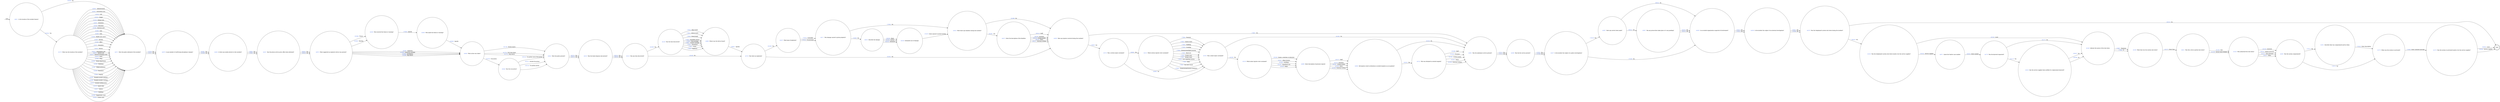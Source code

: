 digraph BOMB_THREAT {
  rankdir=LR;
  node [shape = circle];
  START_NODE [label="", shape=none];
  START_NODE -> 44911 [label = "start"];
  END_NODE [label="END", shape="doublecircle"];
  44128 [label = < <FONT COLOR="royalblue">44128 </FONT> Was the item discovered? >];
  44128 -> 44669 [label = < <FONT COLOR="royalblue">178914 </FONT> Blast bomb >];
  44128 -> 44669 [label = < <FONT COLOR="royalblue">178922 </FONT> Vehicle bomb >];
  44128 -> 44669 [label = < <FONT COLOR="royalblue">178920 </FONT> Postal bomb >];
  44128 -> 44669 [label = < <FONT COLOR="royalblue">178919 </FONT> Incendiary device >];
  44128 -> 44669 [label = < <FONT COLOR="royalblue">178918 </FONT> Hoax package >];
  44128 -> 44669 [label = < <FONT COLOR="royalblue">178921 </FONT> Suspect package >];
  44128 -> 44669 [label = < <FONT COLOR="royalblue">178915 </FONT> Detonators >];
  44128 -> 44669 [label = < <FONT COLOR="royalblue">178917 </FONT> Fuses >];
  44128 -> 44669 [label = < <FONT COLOR="royalblue">178916 </FONT> Explosive >];
  44135 [label = < <FONT COLOR="royalblue">44135 </FONT> Which serious injuries were sustained? >];
  44135 -> 44745 [label = < <FONT COLOR="royalblue">178941 </FONT> Fracture >];
  44135 -> 44745 [label = < <FONT COLOR="royalblue">178943 </FONT> Scald or burn >];
  44135 -> 44745 [label = < <FONT COLOR="royalblue">178944 </FONT> Stabbing >];
  44135 -> 44745 [label = < <FONT COLOR="royalblue">178938 </FONT> Crushing >];
  44135 -> 44745 [label = < <FONT COLOR="royalblue">178940 </FONT> Extensive/multiple bruising >];
  44135 -> 44745 [label = < <FONT COLOR="royalblue">178935 </FONT> Black eye >];
  44135 -> 44745 [label = < <FONT COLOR="royalblue">178936 </FONT> Broken nose >];
  44135 -> 44745 [label = < <FONT COLOR="royalblue">178937 </FONT> Broken teeth >];
  44135 -> 44745 [label = < <FONT COLOR="royalblue">178939 </FONT> Cuts requiring sutures >];
  44135 -> 44745 [label = < <FONT COLOR="royalblue">178934 </FONT> Bites >];
  44135 -> 44745 [label = < <FONT COLOR="royalblue">178942 </FONT> Gun shot wound >];
  44135 -> 44745 [label = < <FONT COLOR="royalblue">178945 </FONT> Temporary/permanent blindness >];
  44149 [label = < <FONT COLOR="royalblue">44149 </FONT> Indicate the nature of the shut down >];
  44149 -> 45109 [label = < <FONT COLOR="royalblue">178997 </FONT> Telephony >];
  44149 -> 45109 [label = < <FONT COLOR="royalblue">178996 </FONT> IT >];
  44187 [label = < <FONT COLOR="royalblue">44187 </FONT> What type of explosion? >];
  44187 -> 44277 [label = < <FONT COLOR="royalblue">179103 </FONT> Controlled >];
  44187 -> 44277 [label = < <FONT COLOR="royalblue">179104 </FONT> Uncontrolled >];
  44197 [label = < <FONT COLOR="royalblue">44197 </FONT> Is the incident the subject of a police investigation? >];
  44197 -> 44587 [label = < <FONT COLOR="royalblue">179159 </FONT> Yes >];
  44197 -> 44305 [label = < <FONT COLOR="royalblue">179160 </FONT> No >];
  44236 [label = < <FONT COLOR="royalblue">44236 </FONT> Estimated cost of damage >];
  44236 -> 45010 [label = < <FONT COLOR="royalblue">179276 </FONT> Enter amount in pound sterling >];
  44260 [label = < <FONT COLOR="royalblue">44260 </FONT> Is the incident the subject of an internal investigation? >];
  44260 -> 44579 [label = < <FONT COLOR="royalblue">179347 </FONT> Yes >];
  44260 -> 44579 [label = < <FONT COLOR="royalblue">179346 </FONT> No >];
  44261 [label = < <FONT COLOR="royalblue">44261 </FONT> Describe what was compromised and by whom >];
  44261 -> 44276 [label = < <FONT COLOR="royalblue">179348 </FONT> Enter description >];
  44276 [label = < <FONT COLOR="royalblue">44276 </FONT> When was the system re-activated? >];
  44276 -> 45176 [label = < <FONT COLOR="royalblue">179389 </FONT> Enter comment and date >];
  44277 [label = < <FONT COLOR="royalblue">44277 </FONT> Was damage caused to prison property? >];
  44277 -> 44523 [label = < <FONT COLOR="royalblue">179390 </FONT> Yes >];
  44277 -> 45010 [label = < <FONT COLOR="royalblue">179391 </FONT> No >];
  44283 [label = < <FONT COLOR="royalblue">44283 </FONT> Who received the threat or warning? >];
  44283 -> 44560 [label = < <FONT COLOR="royalblue">179404 </FONT> Specify >];
  44305 [label = < <FONT COLOR="royalblue">44305 </FONT> Is an outside organisation suspected of involvement? >];
  44305 -> 44260 [label = < <FONT COLOR="royalblue">179515 </FONT> Yes >];
  44305 -> 44260 [label = < <FONT COLOR="royalblue">179514 </FONT> No >];
  44361 [label = < <FONT COLOR="royalblue">44361 </FONT> Was the ambulance service present? >];
  44361 -> 44380 [label = < <FONT COLOR="royalblue">179713 </FONT> Yes >];
  44361 -> 44380 [label = < <FONT COLOR="royalblue">179712 </FONT> No >];
  44362 [label = < <FONT COLOR="royalblue">44362 </FONT> Was the system compromised? >];
  44362 -> 44261 [label = < <FONT COLOR="royalblue">179714 </FONT> Yes >];
  44362 -> 44276 [label = < <FONT COLOR="royalblue">179715 </FONT> No >];
  44371 [label = < <FONT COLOR="royalblue">44371 </FONT> Were the police informed of the incident? >];
  44371 -> 44978 [label = < <FONT COLOR="royalblue">179748 </FONT> Yes >];
  44371 -> 44978 [label = < <FONT COLOR="royalblue">179747 </FONT> No >];
  44380 [label = < <FONT COLOR="royalblue">44380 </FONT> Was the fire service present? >];
  44380 -> 44197 [label = < <FONT COLOR="royalblue">179787 </FONT> Yes >];
  44380 -> 44197 [label = < <FONT COLOR="royalblue">179786 </FONT> No >];
  44393 [label = < <FONT COLOR="royalblue">44393 </FONT> Were any injuries received during this incident? >];
  44393 -> 44716 [label = < <FONT COLOR="royalblue">179826 </FONT> Yes >];
  44393 -> 44361 [label = < <FONT COLOR="royalblue">179827 </FONT> No >];
  44404 [label = < <FONT COLOR="royalblue">44404 </FONT> Is there any media interest in this incident? >];
  44404 -> 44547 [label = < <FONT COLOR="royalblue">179852 </FONT> Yes >];
  44404 -> 44547 [label = < <FONT COLOR="royalblue">179851 </FONT> No >];
  44472 [label = < <FONT COLOR="royalblue">44472 </FONT> Enter the description of the fatalities >];
  44472 -> 44393 [label = < <FONT COLOR="royalblue">180110 </FONT> Staff >];
  44472 -> 44393 [label = < <FONT COLOR="royalblue">180109 </FONT> Prisoners >];
  44472 -> 44393 [label = < <FONT COLOR="royalblue">180106 </FONT> Civilian grades >];
  44472 -> 44393 [label = < <FONT COLOR="royalblue">180108 </FONT> Police >];
  44472 -> 44393 [label = < <FONT COLOR="royalblue">180107 </FONT> External civilians >];
  44510 [label = < <FONT COLOR="royalblue">44510 </FONT> Was the bomb disposal unit present? >];
  44510 -> 45113 [label = < <FONT COLOR="royalblue">180255 </FONT> Yes >];
  44510 -> 45113 [label = < <FONT COLOR="royalblue">180254 </FONT> No >];
  44516 [label = < <FONT COLOR="royalblue">44516 </FONT> Has the service supplier been notified of a replacement keyword? >];
  44516 -> 44149 [label = < <FONT COLOR="royalblue">180267 </FONT> Yes >];
  44516 -> 44149 [label = < <FONT COLOR="royalblue">180266 </FONT> No >];
  44523 [label = < <FONT COLOR="royalblue">44523 </FONT> Describe the damage >];
  44523 -> 44236 [label = < <FONT COLOR="royalblue">180285 </FONT> Minor >];
  44523 -> 44236 [label = < <FONT COLOR="royalblue">180286 </FONT> Serious >];
  44523 -> 44236 [label = < <FONT COLOR="royalblue">180284 </FONT> Extensive >];
  44547 [label = < <FONT COLOR="royalblue">44547 </FONT> Has the prison service press office been informed? >];
  44547 -> 44974 [label = < <FONT COLOR="royalblue">180425 </FONT> Yes >];
  44547 -> 44974 [label = < <FONT COLOR="royalblue">180424 </FONT> No >];
  44560 [label = < <FONT COLOR="royalblue">44560 </FONT> Who made the threat or warning? >];
  44560 -> 44948 [label = < <FONT COLOR="royalblue">180463 </FONT> Specify >];
  44579 [label = < <FONT COLOR="royalblue">44579 </FONT> Was the telephone/it system shut down during the incident? >];
  44579 -> 45100 [label = < <FONT COLOR="royalblue">180518 </FONT> Yes >];
  44579 -> END_NODE [label = < <FONT COLOR="royalblue">180519 </FONT> No >];
  44587 [label = < <FONT COLOR="royalblue">44587 </FONT> Have any arrests been made? >];
  44587 -> 45007 [label = < <FONT COLOR="royalblue">180541 </FONT> Yes >];
  44587 -> 44305 [label = < <FONT COLOR="royalblue">180542 </FONT> No >];
  44642 [label = < <FONT COLOR="royalblue">44642 </FONT> Were the police present? >];
  44642 -> 44510 [label = < <FONT COLOR="royalblue">180732 </FONT> Yes >];
  44642 -> 44510 [label = < <FONT COLOR="royalblue">180731 </FONT> No >];
  44669 [label = < <FONT COLOR="royalblue">44669 </FONT> Where was the device found? >];
  44669 -> 44719 [label = < <FONT COLOR="royalblue">180821 </FONT> Specify >];
  44671 [label = < <FONT COLOR="royalblue">44671 </FONT> Quote the Vantive case number >];
  44671 -> 44778 [label = < <FONT COLOR="royalblue">180828 </FONT> Enter number >];
  44716 [label = < <FONT COLOR="royalblue">44716 </FONT> Was a serious injury sustained? >];
  44716 -> 44135 [label = < <FONT COLOR="royalblue">180991 </FONT> Yes >];
  44716 -> 44745 [label = < <FONT COLOR="royalblue">180992 </FONT> No >];
  44719 [label = < <FONT COLOR="royalblue">44719 </FONT> Was there an explosion? >];
  44719 -> 44187 [label = < <FONT COLOR="royalblue">181000 </FONT> Yes >];
  44719 -> 44393 [label = < <FONT COLOR="royalblue">181001 </FONT> No >];
  44742 [label = < <FONT COLOR="royalblue">44742 </FONT> Who was detained in outside hospital? >];
  44742 -> 44361 [label = < <FONT COLOR="royalblue">181089 </FONT> Staff >];
  44742 -> 44361 [label = < <FONT COLOR="royalblue">181088 </FONT> Prisoners >];
  44742 -> 44361 [label = < <FONT COLOR="royalblue">181085 </FONT> Civilian grades >];
  44742 -> 44361 [label = < <FONT COLOR="royalblue">181087 </FONT> Police >];
  44742 -> 44361 [label = < <FONT COLOR="royalblue">181086 </FONT> External civilians >];
  44745 [label = < <FONT COLOR="royalblue">44745 </FONT> Was a minor injury sustained? >];
  44745 -> 45126 [label = < <FONT COLOR="royalblue">181094 </FONT> Yes >];
  44745 -> 44361 [label = < <FONT COLOR="royalblue">181095 </FONT> No >];
  44778 [label = < <FONT COLOR="royalblue">44778 </FONT> Was the keyword requested? >];
  44778 -> 44516 [label = < <FONT COLOR="royalblue">181174 </FONT> Yes >];
  44778 -> 44149 [label = < <FONT COLOR="royalblue">181175 </FONT> No >];
  44812 [label = < <FONT COLOR="royalblue">44812 </FONT> Was this a full or partial shut down? >];
  44812 -> 45140 [label = < <FONT COLOR="royalblue">181285 </FONT> Full >];
  44812 -> 45140 [label = < <FONT COLOR="royalblue">181286 </FONT> Partial (enter details) >];
  44896 [label = < <FONT COLOR="royalblue">44896 </FONT> Enter description of person(s) injured >];
  44896 -> 44956 [label = < <FONT COLOR="royalblue">181571 </FONT> Staff >];
  44896 -> 44956 [label = < <FONT COLOR="royalblue">181570 </FONT> Prisoners >];
  44896 -> 44956 [label = < <FONT COLOR="royalblue">181567 </FONT> Civilian grades >];
  44896 -> 44956 [label = < <FONT COLOR="royalblue">181569 </FONT> Police >];
  44896 -> 44956 [label = < <FONT COLOR="royalblue">181568 </FONT> External civilians >];
  44911 [label = < <FONT COLOR="royalblue">44911 </FONT> Is the location of the incident known? >];
  44911 -> 45178 [label = < <FONT COLOR="royalblue">181624 </FONT> Yes >];
  44911 -> 44371 [label = < <FONT COLOR="royalblue">181625 </FONT> No >];
  44948 [label = < <FONT COLOR="royalblue">44948 </FONT> What action was taken? >];
  44948 -> 45040 [label = < <FONT COLOR="royalblue">181781 </FONT> Evacuation >];
  44948 -> 44642 [label = < <FONT COLOR="royalblue">181784 </FONT> Partial search >];
  44948 -> 44642 [label = < <FONT COLOR="royalblue">181783 </FONT> Full close down >];
  44948 -> 44642 [label = < <FONT COLOR="royalblue">181782 </FONT> Dog search >];
  44956 [label = < <FONT COLOR="royalblue">44956 </FONT> Did injuries result in detention in outside hospital as an in-patient? >];
  44956 -> 44742 [label = < <FONT COLOR="royalblue">181815 </FONT> Yes >];
  44956 -> 44361 [label = < <FONT COLOR="royalblue">181816 </FONT> No >];
  44974 [label = < <FONT COLOR="royalblue">44974 </FONT> What suggested an explosive device was present? >];
  44974 -> 44283 [label = < <FONT COLOR="royalblue">181884 </FONT> Threat >];
  44974 -> 44283 [label = < <FONT COLOR="royalblue">181885 </FONT> Warning >];
  44974 -> 44948 [label = < <FONT COLOR="royalblue">181887 </FONT> Explosion >];
  44974 -> 44948 [label = < <FONT COLOR="royalblue">181889 </FONT> Suspicious package >];
  44974 -> 44948 [label = < <FONT COLOR="royalblue">181888 </FONT> Intelligence >];
  44974 -> 44948 [label = < <FONT COLOR="royalblue">181886 </FONT> Dog search >];
  44978 [label = < <FONT COLOR="royalblue">44978 </FONT> Is any member of staff facing disciplinary charges? >];
  44978 -> 44404 [label = < <FONT COLOR="royalblue">181901 </FONT> Yes >];
  44978 -> 44404 [label = < <FONT COLOR="royalblue">181900 </FONT> No >];
  45007 [label = < <FONT COLOR="royalblue">45007 </FONT> Has any prosecution taken place or is any pending? >];
  45007 -> 44305 [label = < <FONT COLOR="royalblue">181975 </FONT> Yes >];
  45007 -> 44305 [label = < <FONT COLOR="royalblue">181974 </FONT> No >];
  45010 [label = < <FONT COLOR="royalblue">45010 </FONT> Were there any fatalities during the incident? >];
  45010 -> 44472 [label = < <FONT COLOR="royalblue">181987 </FONT> Yes >];
  45010 -> 44393 [label = < <FONT COLOR="royalblue">181988 </FONT> No >];
  45040 [label = < <FONT COLOR="royalblue">45040 </FONT> Was the evacuation? >];
  45040 -> 44642 [label = < <FONT COLOR="royalblue">182142 </FONT> To another area of the prison >];
  45040 -> 44642 [label = < <FONT COLOR="royalblue">182141 </FONT> Outside the prison >];
  45040 -> 44642 [label = < <FONT COLOR="royalblue">182143 </FONT> To another prison >];
  45100 [label = < <FONT COLOR="royalblue">45100 </FONT> Was the telephone/it system shut down locally or by the service supplier? >];
  45100 -> 44149 [label = < <FONT COLOR="royalblue">182343 </FONT> Local >];
  45100 -> 44671 [label = < <FONT COLOR="royalblue">182342 </FONT> Service supplier >];
  45109 [label = < <FONT COLOR="royalblue">45109 </FONT> What time was the system shut down? >];
  45109 -> 44812 [label = < <FONT COLOR="royalblue">182375 </FONT> Enter time >];
  45113 [label = < <FONT COLOR="royalblue">45113 </FONT> Was any item discovered? >];
  45113 -> 44128 [label = < <FONT COLOR="royalblue">182399 </FONT> Yes >];
  45113 -> 44719 [label = < <FONT COLOR="royalblue">182400 </FONT> No >];
  45126 [label = < <FONT COLOR="royalblue">45126 </FONT> Which minor injuries were sustained? >];
  45126 -> 44896 [label = < <FONT COLOR="royalblue">182456 </FONT> Grazes, scratches or abrasions >];
  45126 -> 44896 [label = < <FONT COLOR="royalblue">182457 </FONT> Minor bruises >];
  45126 -> 44896 [label = < <FONT COLOR="royalblue">182460 </FONT> Swellings >];
  45126 -> 44896 [label = < <FONT COLOR="royalblue">182459 </FONT> Superficial cuts >];
  45126 -> 44896 [label = < <FONT COLOR="royalblue">182458 </FONT> Other >];
  45140 [label = < <FONT COLOR="royalblue">45140 </FONT> Who authorised the shut down? >];
  45140 -> 44362 [label = < <FONT COLOR="royalblue">182526 </FONT> Governor >];
  45140 -> 44362 [label = < <FONT COLOR="royalblue">182524 </FONT> Deputy governor >];
  45140 -> 44362 [label = < <FONT COLOR="royalblue">182525 </FONT> Duty governor >];
  45140 -> 44362 [label = < <FONT COLOR="royalblue">182527 </FONT> Other >];
  45176 [label = < <FONT COLOR="royalblue">45176 </FONT> Was the system re-activated locally or by the service supplier? >];
  45176 -> END_NODE [label = < <FONT COLOR="royalblue">182645 </FONT> Local >];
  45176 -> END_NODE [label = < <FONT COLOR="royalblue">182646 </FONT> Service supplier >];
  45178 [label = < <FONT COLOR="royalblue">45178 </FONT> What was the location of the incident? >];
  45178 -> 44371 [label = < <FONT COLOR="royalblue">182651 </FONT> Administration >];
  45178 -> 44371 [label = < <FONT COLOR="royalblue">182652 </FONT> Association area >];
  45178 -> 44371 [label = < <FONT COLOR="royalblue">182653 </FONT> Cell >];
  45178 -> 44371 [label = < <FONT COLOR="royalblue">182654 </FONT> Chapel >];
  45178 -> 44371 [label = < <FONT COLOR="royalblue">182656 </FONT> Dining room >];
  45178 -> 44371 [label = < <FONT COLOR="royalblue">182657 </FONT> Dormitory >];
  45178 -> 44371 [label = < <FONT COLOR="royalblue">182658 </FONT> Education >];
  45178 -> 44371 [label = < <FONT COLOR="royalblue">182660 </FONT> Exercise yard >];
  45178 -> 44371 [label = < <FONT COLOR="royalblue">182662 </FONT> Gate >];
  45178 -> 44371 [label = < <FONT COLOR="royalblue">182663 </FONT> Gym >];
  45178 -> 44371 [label = < <FONT COLOR="royalblue">182664 </FONT> Health care centre >];
  45178 -> 44371 [label = < <FONT COLOR="royalblue">182667 </FONT> Kitchen >];
  45178 -> 44371 [label = < <FONT COLOR="royalblue">182669 </FONT> Office >];
  45178 -> 44371 [label = < <FONT COLOR="royalblue">182671 </FONT> Reception >];
  45178 -> 44371 [label = < <FONT COLOR="royalblue">182672 </FONT> Recess >];
  45178 -> 44371 [label = < <FONT COLOR="royalblue">182673 </FONT> Segregation unit >];
  45178 -> 44371 [label = < <FONT COLOR="royalblue">182675 </FONT> Special unit >];
  45178 -> 44371 [label = < <FONT COLOR="royalblue">182674 </FONT> Showers/changing room >];
  45178 -> 44371 [label = < <FONT COLOR="royalblue">182678 </FONT> Visits >];
  45178 -> 44371 [label = < <FONT COLOR="royalblue">182680 </FONT> Wing >];
  45178 -> 44371 [label = < <FONT COLOR="royalblue">182682 </FONT> Works department >];
  45178 -> 44371 [label = < <FONT COLOR="royalblue">182683 </FONT> Workshop >];
  45178 -> 44371 [label = < <FONT COLOR="royalblue">182681 </FONT> Within perimeter >];
  45178 -> 44371 [label = < <FONT COLOR="royalblue">182659 </FONT> Elsewhere >];
  45178 -> 44371 [label = < <FONT COLOR="royalblue">182661 </FONT> Funeral >];
  45178 -> 44371 [label = < <FONT COLOR="royalblue">182665 </FONT> Hospital outside (patient) >];
  45178 -> 44371 [label = < <FONT COLOR="royalblue">182666 </FONT> Hospital outside (visiting) >];
  45178 -> 44371 [label = < <FONT COLOR="royalblue">182670 </FONT> Outside working party >];
  45178 -> 44371 [label = < <FONT COLOR="royalblue">182676 </FONT> Sports field >];
  45178 -> 44371 [label = < <FONT COLOR="royalblue">182677 </FONT> Vehicle >];
  45178 -> 44371 [label = < <FONT COLOR="royalblue">182679 </FONT> Weddings >];
  45178 -> 44371 [label = < <FONT COLOR="royalblue">182668 </FONT> Magistrates court >];
  45178 -> 44371 [label = < <FONT COLOR="royalblue">182655 </FONT> Crown court >];
}
